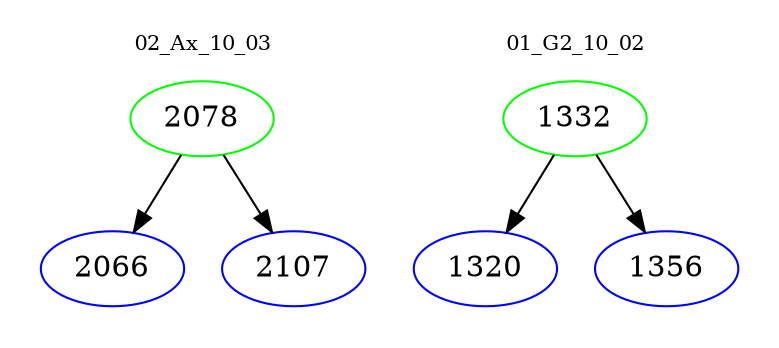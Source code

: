 digraph{
subgraph cluster_0 {
color = white
label = "02_Ax_10_03";
fontsize=10;
T0_2078 [label="2078", color="green"]
T0_2078 -> T0_2066 [color="black"]
T0_2066 [label="2066", color="blue"]
T0_2078 -> T0_2107 [color="black"]
T0_2107 [label="2107", color="blue"]
}
subgraph cluster_1 {
color = white
label = "01_G2_10_02";
fontsize=10;
T1_1332 [label="1332", color="green"]
T1_1332 -> T1_1320 [color="black"]
T1_1320 [label="1320", color="blue"]
T1_1332 -> T1_1356 [color="black"]
T1_1356 [label="1356", color="blue"]
}
}
